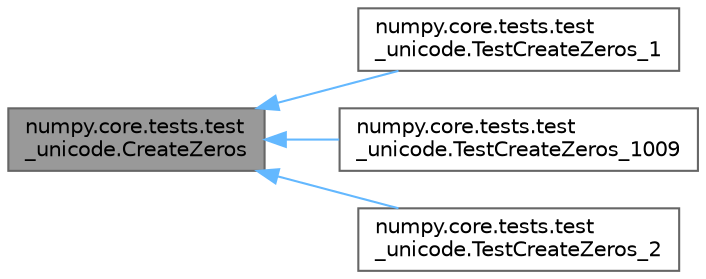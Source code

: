 digraph "numpy.core.tests.test_unicode.CreateZeros"
{
 // LATEX_PDF_SIZE
  bgcolor="transparent";
  edge [fontname=Helvetica,fontsize=10,labelfontname=Helvetica,labelfontsize=10];
  node [fontname=Helvetica,fontsize=10,shape=box,height=0.2,width=0.4];
  rankdir="LR";
  Node1 [id="Node000001",label="numpy.core.tests.test\l_unicode.CreateZeros",height=0.2,width=0.4,color="gray40", fillcolor="grey60", style="filled", fontcolor="black",tooltip="Creation tests."];
  Node1 -> Node2 [id="edge1_Node000001_Node000002",dir="back",color="steelblue1",style="solid",tooltip=" "];
  Node2 [id="Node000002",label="numpy.core.tests.test\l_unicode.TestCreateZeros_1",height=0.2,width=0.4,color="gray40", fillcolor="white", style="filled",URL="$dd/d69/classnumpy_1_1core_1_1tests_1_1test__unicode_1_1TestCreateZeros__1.html",tooltip=" "];
  Node1 -> Node3 [id="edge2_Node000001_Node000003",dir="back",color="steelblue1",style="solid",tooltip=" "];
  Node3 [id="Node000003",label="numpy.core.tests.test\l_unicode.TestCreateZeros_1009",height=0.2,width=0.4,color="gray40", fillcolor="white", style="filled",URL="$de/d16/classnumpy_1_1core_1_1tests_1_1test__unicode_1_1TestCreateZeros__1009.html",tooltip=" "];
  Node1 -> Node4 [id="edge3_Node000001_Node000004",dir="back",color="steelblue1",style="solid",tooltip=" "];
  Node4 [id="Node000004",label="numpy.core.tests.test\l_unicode.TestCreateZeros_2",height=0.2,width=0.4,color="gray40", fillcolor="white", style="filled",URL="$dc/da5/classnumpy_1_1core_1_1tests_1_1test__unicode_1_1TestCreateZeros__2.html",tooltip=" "];
}
